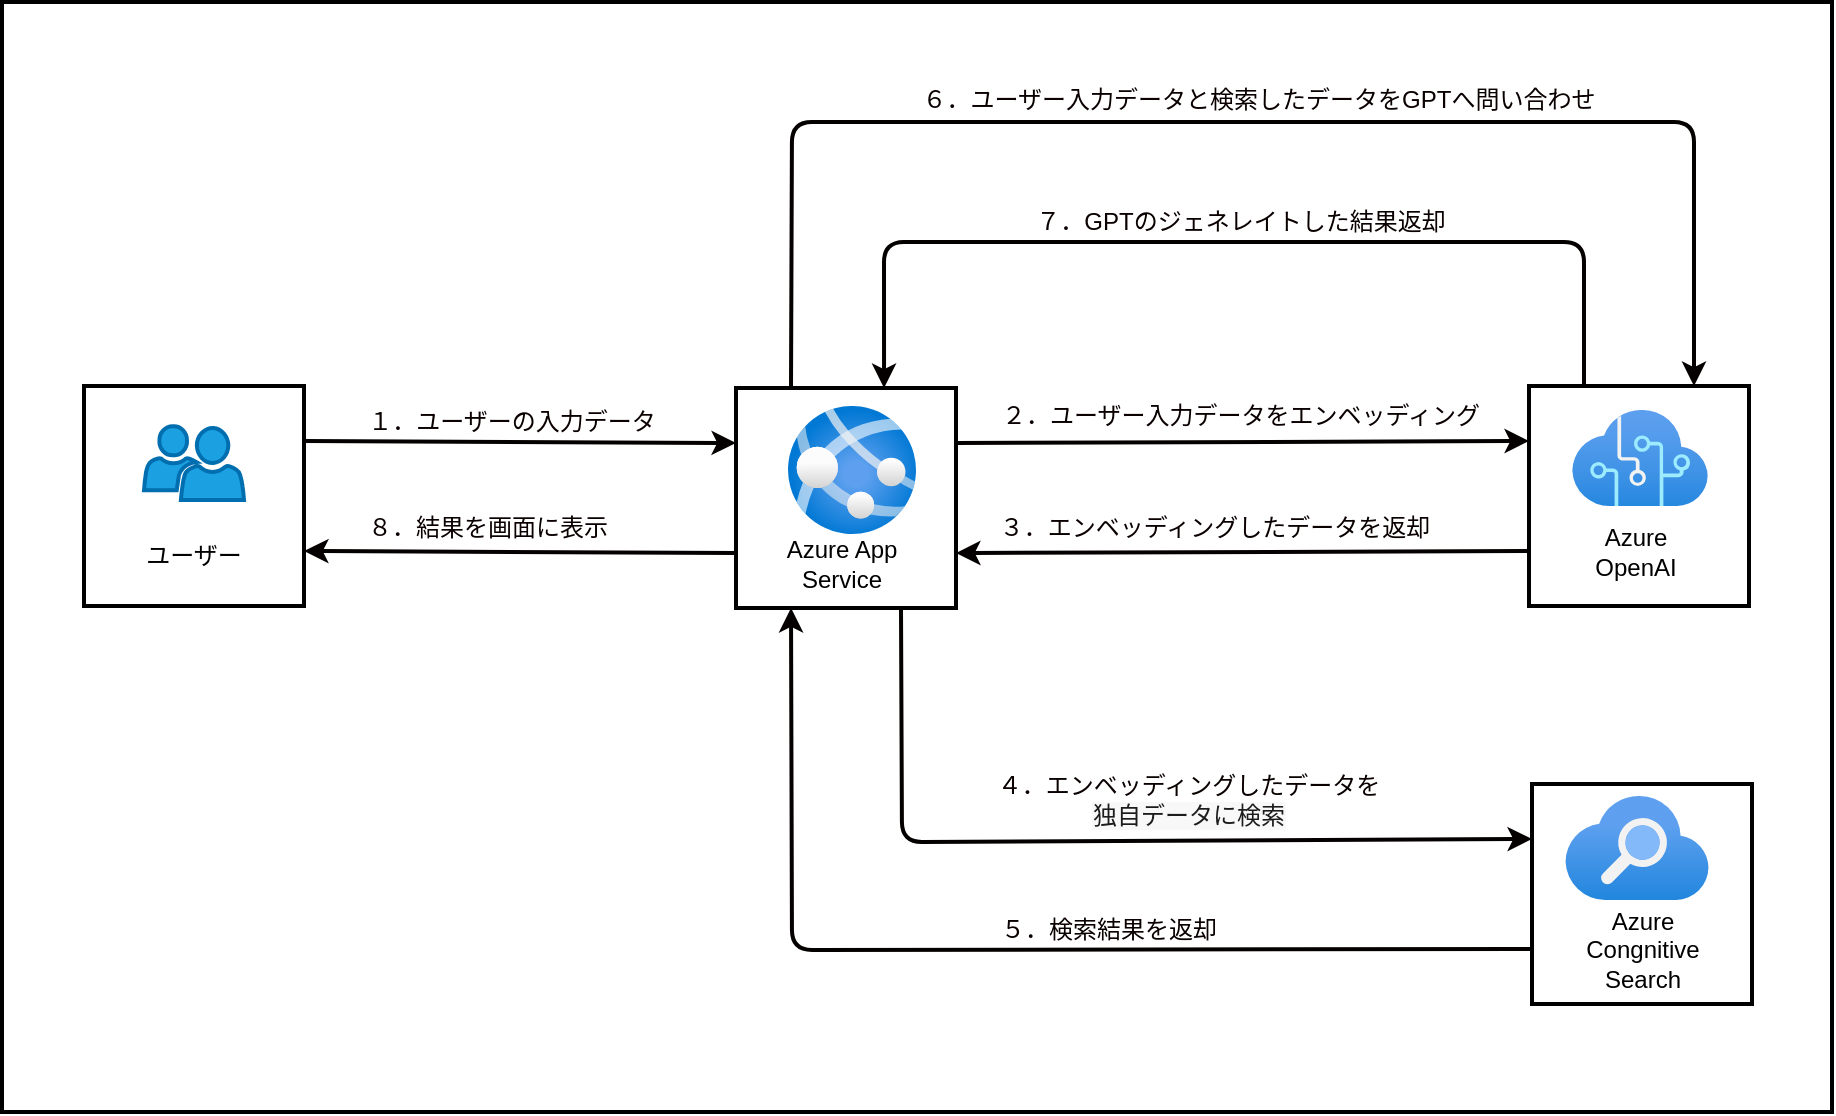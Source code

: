 <mxfile>
    <diagram id="por9MohfwFfQeXtJN1_E" name="Page-2">
        <mxGraphModel dx="2247" dy="773" grid="1" gridSize="15" guides="1" tooltips="1" connect="1" arrows="1" fold="1" page="1" pageScale="1" pageWidth="1169" pageHeight="827" background="#ffffff" math="0" shadow="0">
            <root>
                <mxCell id="0"/>
                <mxCell id="1" parent="0"/>
                <mxCell id="-BwmRktSi2XKSinmzp1O-5" style="edgeStyle=none;html=1;exitX=1;exitY=0.25;exitDx=0;exitDy=0;entryX=0;entryY=0.25;entryDx=0;entryDy=0;strokeColor=#050000;strokeWidth=2;fontSize=12;fontColor=#0a0000;movable=0;resizable=0;rotatable=0;deletable=0;editable=0;connectable=0;" edge="1" parent="1" source="JjmJdVpUNvOpBOv2gPIS-1" target="-BwmRktSi2XKSinmzp1O-3">
                    <mxGeometry relative="1" as="geometry"/>
                </mxCell>
                <mxCell id="JjmJdVpUNvOpBOv2gPIS-1" value="" style="whiteSpace=wrap;html=1;aspect=fixed;strokeColor=#000000;fillColor=none;strokeWidth=2;movable=0;resizable=0;rotatable=0;deletable=0;editable=0;connectable=0;" vertex="1" parent="1">
                    <mxGeometry x="-379" y="282" width="110" height="110" as="geometry"/>
                </mxCell>
                <mxCell id="JjmJdVpUNvOpBOv2gPIS-2" value="&lt;font color=&quot;#000000&quot;&gt;ユーザー&lt;/font&gt;" style="text;strokeColor=none;align=center;fillColor=none;html=1;verticalAlign=middle;whiteSpace=wrap;rounded=0;strokeWidth=2;movable=0;resizable=0;rotatable=0;deletable=0;editable=0;connectable=0;" vertex="1" parent="1">
                    <mxGeometry x="-354" y="352" width="60" height="30" as="geometry"/>
                </mxCell>
                <mxCell id="JjmJdVpUNvOpBOv2gPIS-3" value="" style="pointerEvents=1;shadow=0;dashed=0;html=1;strokeColor=#006EAF;labelPosition=center;verticalLabelPosition=bottom;verticalAlign=top;align=center;fillColor=#1ba1e2;shape=mxgraph.mscae.intune.user_group;strokeWidth=2;fontColor=#ffffff;movable=0;resizable=0;rotatable=0;deletable=0;editable=0;connectable=0;" vertex="1" parent="1">
                    <mxGeometry x="-349" y="302" width="50" height="37" as="geometry"/>
                </mxCell>
                <mxCell id="-BwmRktSi2XKSinmzp1O-12" style="edgeStyle=none;html=1;exitX=0;exitY=0.75;exitDx=0;exitDy=0;entryX=0.25;entryY=1;entryDx=0;entryDy=0;strokeColor=#050000;strokeWidth=2;fontSize=12;fontColor=#000000;movable=0;resizable=0;rotatable=0;deletable=0;editable=0;connectable=0;" edge="1" parent="1" source="gb7tiaROruX_CZTx3hP2-1" target="-BwmRktSi2XKSinmzp1O-3">
                    <mxGeometry relative="1" as="geometry">
                        <Array as="points">
                            <mxPoint x="-25" y="564"/>
                        </Array>
                    </mxGeometry>
                </mxCell>
                <mxCell id="gb7tiaROruX_CZTx3hP2-1" value="" style="whiteSpace=wrap;html=1;aspect=fixed;strokeColor=#000000;fillColor=none;strokeWidth=2;movable=0;resizable=0;rotatable=0;deletable=0;editable=0;connectable=0;fontColor=#000000;" vertex="1" parent="1">
                    <mxGeometry x="345" y="481" width="110" height="110" as="geometry"/>
                </mxCell>
                <mxCell id="gb7tiaROruX_CZTx3hP2-2" value="&lt;font color=&quot;#000000&quot;&gt;Azure Congnitive Search&lt;/font&gt;" style="text;strokeColor=none;align=center;fillColor=none;html=1;verticalAlign=middle;whiteSpace=wrap;rounded=0;strokeWidth=2;movable=0;resizable=0;rotatable=0;deletable=0;editable=0;connectable=0;fontColor=#000000;" vertex="1" parent="1">
                    <mxGeometry x="361.5" y="549" width="77" height="30" as="geometry"/>
                </mxCell>
                <mxCell id="gb7tiaROruX_CZTx3hP2-3" value="" style="aspect=fixed;html=1;points=[];align=center;image;fontSize=12;image=img/lib/azure2/app_services/Search_Services.svg;movable=0;resizable=0;rotatable=0;deletable=0;editable=0;connectable=0;" vertex="1" parent="1">
                    <mxGeometry x="361.5" y="487" width="72" height="52" as="geometry"/>
                </mxCell>
                <mxCell id="3jNlruqY9WIvpsbPrt8c-1" value="" style="aspect=fixed;html=1;points=[];align=center;image;fontSize=12;image=img/lib/azure2/ai_machine_learning/Cognitive_Services.svg;movable=0;resizable=0;rotatable=0;deletable=0;editable=0;connectable=0;" vertex="1" parent="1">
                    <mxGeometry x="365" y="294" width="68" height="48" as="geometry"/>
                </mxCell>
                <mxCell id="-BwmRktSi2XKSinmzp1O-7" style="edgeStyle=none;html=1;exitX=0;exitY=0.75;exitDx=0;exitDy=0;entryX=1;entryY=0.75;entryDx=0;entryDy=0;strokeColor=#050000;strokeWidth=2;fontSize=12;fontColor=#0a0000;movable=0;resizable=0;rotatable=0;deletable=0;editable=0;connectable=0;" edge="1" parent="1" source="3jNlruqY9WIvpsbPrt8c-2" target="-BwmRktSi2XKSinmzp1O-3">
                    <mxGeometry relative="1" as="geometry"/>
                </mxCell>
                <mxCell id="-BwmRktSi2XKSinmzp1O-14" style="edgeStyle=none;html=1;exitX=0.25;exitY=0;exitDx=0;exitDy=0;entryX=0.673;entryY=0;entryDx=0;entryDy=0;entryPerimeter=0;strokeColor=#050000;strokeWidth=2;fontSize=12;fontColor=#000000;movable=0;resizable=0;rotatable=0;deletable=0;editable=0;connectable=0;" edge="1" parent="1" source="3jNlruqY9WIvpsbPrt8c-2" target="-BwmRktSi2XKSinmzp1O-3">
                    <mxGeometry relative="1" as="geometry">
                        <Array as="points">
                            <mxPoint x="371" y="210"/>
                            <mxPoint x="21" y="210"/>
                        </Array>
                    </mxGeometry>
                </mxCell>
                <mxCell id="3jNlruqY9WIvpsbPrt8c-2" value="" style="whiteSpace=wrap;html=1;aspect=fixed;strokeColor=#000000;fillColor=none;strokeWidth=2;movable=0;resizable=0;rotatable=0;deletable=0;editable=0;connectable=0;fontColor=#000000;" vertex="1" parent="1">
                    <mxGeometry x="343.5" y="282" width="110" height="110" as="geometry"/>
                </mxCell>
                <mxCell id="3jNlruqY9WIvpsbPrt8c-3" value="&lt;font color=&quot;#000000&quot;&gt;Azure OpenAI&lt;/font&gt;" style="text;strokeColor=none;align=center;fillColor=none;html=1;verticalAlign=middle;whiteSpace=wrap;rounded=0;strokeWidth=2;movable=0;resizable=0;rotatable=0;deletable=0;editable=0;connectable=0;fontColor=#000000;" vertex="1" parent="1">
                    <mxGeometry x="367" y="350" width="60" height="30" as="geometry"/>
                </mxCell>
                <mxCell id="3jNlruqY9WIvpsbPrt8c-12" value="&lt;div style=&quot;text-align: left;&quot;&gt;&lt;font color=&quot;#0a0000&quot;&gt;２．ユーザー入力データを&lt;span style=&quot;font-family: &amp;quot;Google Sans&amp;quot;, arial, sans-serif;&quot;&gt;エンベッディング&lt;/span&gt;&lt;/font&gt;&lt;/div&gt;" style="text;strokeColor=none;align=center;fillColor=none;html=1;verticalAlign=middle;whiteSpace=wrap;rounded=0;strokeWidth=2;movable=0;resizable=0;rotatable=0;deletable=0;editable=0;connectable=0;" vertex="1" parent="1">
                    <mxGeometry x="72" y="282" width="255" height="30" as="geometry"/>
                </mxCell>
                <mxCell id="3jNlruqY9WIvpsbPrt8c-13" value="&lt;div style=&quot;text-align: left;&quot;&gt;&lt;font color=&quot;#0a0000&quot;&gt;１．ユーザーの入力データ&lt;/font&gt;&lt;/div&gt;" style="text;strokeColor=none;align=center;fillColor=none;html=1;verticalAlign=middle;whiteSpace=wrap;rounded=0;strokeWidth=2;movable=0;resizable=0;rotatable=0;deletable=0;editable=0;connectable=0;" vertex="1" parent="1">
                    <mxGeometry x="-240" y="285" width="150" height="30" as="geometry"/>
                </mxCell>
                <mxCell id="3jNlruqY9WIvpsbPrt8c-14" value="&lt;div style=&quot;text-align: left;&quot;&gt;&lt;font color=&quot;#0a0000&quot;&gt;４．&lt;span style=&quot;font-family: &amp;quot;Google Sans&amp;quot;, arial, sans-serif;&quot;&gt;エンベッディングしたデータを&lt;/span&gt;&lt;/font&gt;&lt;/div&gt;&lt;span style=&quot;color: rgb(29, 28, 29); font-family: NotoSansJP, Slack-Lato, Slack-Fractions, appleLogo, sans-serif; font-variant-ligatures: common-ligatures; text-align: left; background-color: rgb(248, 248, 248);&quot;&gt;&lt;font style=&quot;font-size: 12px;&quot;&gt;独自データに検索&lt;/font&gt;&lt;/span&gt;" style="text;strokeColor=none;align=center;fillColor=none;html=1;verticalAlign=middle;whiteSpace=wrap;rounded=0;strokeWidth=2;movable=0;resizable=0;rotatable=0;deletable=0;editable=0;connectable=0;" vertex="1" parent="1">
                    <mxGeometry x="46" y="474" width="255" height="30" as="geometry"/>
                </mxCell>
                <mxCell id="3jNlruqY9WIvpsbPrt8c-15" value="" style="endArrow=classic;html=1;strokeColor=#050000;strokeWidth=2;fontSize=12;fontColor=#0a0000;exitX=1;exitY=0.25;exitDx=0;exitDy=0;entryX=0;entryY=0.25;entryDx=0;entryDy=0;movable=0;resizable=0;rotatable=0;deletable=0;editable=0;connectable=0;" edge="1" parent="1" source="-BwmRktSi2XKSinmzp1O-3" target="3jNlruqY9WIvpsbPrt8c-2">
                    <mxGeometry width="50" height="50" relative="1" as="geometry">
                        <mxPoint x="495" y="410" as="sourcePoint"/>
                        <mxPoint x="405" y="308" as="targetPoint"/>
                        <Array as="points"/>
                    </mxGeometry>
                </mxCell>
                <mxCell id="3jNlruqY9WIvpsbPrt8c-17" value="&lt;div style=&quot;text-align: left;&quot;&gt;&lt;font color=&quot;#0a0000&quot;&gt;５．検索結果を返却&lt;/font&gt;&lt;/div&gt;" style="text;strokeColor=none;align=center;fillColor=none;html=1;verticalAlign=middle;whiteSpace=wrap;rounded=0;strokeWidth=2;movable=0;resizable=0;rotatable=0;deletable=0;editable=0;connectable=0;" vertex="1" parent="1">
                    <mxGeometry x="75" y="539" width="117" height="30" as="geometry"/>
                </mxCell>
                <mxCell id="xbHrHdVpgHgv0ex3LChe-1" value="&lt;div style=&quot;text-align: left;&quot;&gt;&lt;font color=&quot;#0a0000&quot;&gt;３．&lt;span style=&quot;font-family: &amp;quot;Google Sans&amp;quot;, arial, sans-serif;&quot;&gt;エンベッディングしたデータを返却&lt;/span&gt;&lt;/font&gt;&lt;/div&gt;" style="text;strokeColor=none;align=center;fillColor=none;html=1;verticalAlign=middle;whiteSpace=wrap;rounded=0;strokeWidth=2;movable=0;resizable=0;rotatable=0;deletable=0;editable=0;connectable=0;" vertex="1" parent="1">
                    <mxGeometry x="59" y="338" width="255" height="30" as="geometry"/>
                </mxCell>
                <mxCell id="-BwmRktSi2XKSinmzp1O-1" value="&lt;font color=&quot;#000000&quot;&gt;Azure App Service&lt;/font&gt;" style="text;strokeColor=none;align=center;fillColor=none;html=1;verticalAlign=middle;whiteSpace=wrap;rounded=0;strokeWidth=2;movable=0;resizable=0;rotatable=0;deletable=0;editable=0;connectable=0;fontColor=#000000;" vertex="1" parent="1">
                    <mxGeometry x="-30" y="356" width="60" height="30" as="geometry"/>
                </mxCell>
                <mxCell id="-BwmRktSi2XKSinmzp1O-2" value="" style="aspect=fixed;html=1;points=[];align=center;image;fontSize=12;image=img/lib/azure2/app_services/App_Services.svg;strokeColor=#000000;strokeWidth=2;fontColor=#000000;fillColor=none;movable=0;resizable=0;rotatable=0;deletable=0;editable=0;connectable=0;" vertex="1" parent="1">
                    <mxGeometry x="-27" y="292" width="64" height="64" as="geometry"/>
                </mxCell>
                <mxCell id="-BwmRktSi2XKSinmzp1O-6" style="edgeStyle=none;html=1;exitX=0;exitY=0.75;exitDx=0;exitDy=0;entryX=1;entryY=0.75;entryDx=0;entryDy=0;strokeColor=#050000;strokeWidth=2;fontSize=12;fontColor=#0a0000;movable=0;resizable=0;rotatable=0;deletable=0;editable=0;connectable=0;" edge="1" parent="1" source="-BwmRktSi2XKSinmzp1O-3" target="JjmJdVpUNvOpBOv2gPIS-1">
                    <mxGeometry relative="1" as="geometry"/>
                </mxCell>
                <mxCell id="-BwmRktSi2XKSinmzp1O-11" style="edgeStyle=none;html=1;exitX=0.75;exitY=1;exitDx=0;exitDy=0;entryX=0;entryY=0.25;entryDx=0;entryDy=0;strokeColor=#050000;strokeWidth=2;fontSize=12;fontColor=#000000;movable=0;resizable=0;rotatable=0;deletable=0;editable=0;connectable=0;" edge="1" parent="1" source="-BwmRktSi2XKSinmzp1O-3" target="gb7tiaROruX_CZTx3hP2-1">
                    <mxGeometry relative="1" as="geometry">
                        <Array as="points">
                            <mxPoint x="30" y="510"/>
                        </Array>
                    </mxGeometry>
                </mxCell>
                <mxCell id="-BwmRktSi2XKSinmzp1O-13" style="edgeStyle=none;html=1;exitX=0.25;exitY=0;exitDx=0;exitDy=0;entryX=0.75;entryY=0;entryDx=0;entryDy=0;strokeColor=#050000;strokeWidth=2;fontSize=12;fontColor=#000000;movable=0;resizable=0;rotatable=0;deletable=0;editable=0;connectable=0;" edge="1" parent="1" source="-BwmRktSi2XKSinmzp1O-3" target="3jNlruqY9WIvpsbPrt8c-2">
                    <mxGeometry relative="1" as="geometry">
                        <Array as="points">
                            <mxPoint x="-25" y="150"/>
                            <mxPoint x="426" y="150"/>
                        </Array>
                    </mxGeometry>
                </mxCell>
                <mxCell id="-BwmRktSi2XKSinmzp1O-3" value="" style="whiteSpace=wrap;html=1;aspect=fixed;strokeColor=#000000;fillColor=none;strokeWidth=2;movable=0;resizable=0;rotatable=0;deletable=0;editable=0;connectable=0;fontColor=#000000;" vertex="1" parent="1">
                    <mxGeometry x="-53" y="283" width="110" height="110" as="geometry"/>
                </mxCell>
                <mxCell id="-BwmRktSi2XKSinmzp1O-15" value="&lt;div style=&quot;text-align: left;&quot;&gt;&lt;font color=&quot;#0a0000&quot;&gt;６．&lt;font face=&quot;Google Sans, arial, sans-serif&quot;&gt;ユーザー入力データと検索したデータをGPTへ問い合わせ&lt;/font&gt;&lt;/font&gt;&lt;/div&gt;" style="text;strokeColor=none;align=center;fillColor=none;html=1;verticalAlign=middle;whiteSpace=wrap;rounded=0;strokeWidth=2;movable=0;resizable=0;rotatable=0;deletable=0;editable=0;connectable=0;" vertex="1" parent="1">
                    <mxGeometry x="28" y="124" width="361" height="30" as="geometry"/>
                </mxCell>
                <mxCell id="-BwmRktSi2XKSinmzp1O-16" value="&lt;div style=&quot;text-align: left;&quot;&gt;&lt;font color=&quot;#0a0000&quot;&gt;７．&lt;font face=&quot;Google Sans, arial, sans-serif&quot;&gt;GPTの&lt;/font&gt;&lt;/font&gt;&lt;span style=&quot;color: rgb(10, 0, 0); font-family: &amp;quot;Google Sans&amp;quot;, arial, sans-serif; background-color: initial;&quot;&gt;ジェネレイトした結果返却&lt;/span&gt;&lt;/div&gt;" style="text;strokeColor=none;align=center;fillColor=none;html=1;verticalAlign=middle;whiteSpace=wrap;rounded=0;strokeWidth=2;movable=0;resizable=0;rotatable=0;deletable=0;editable=0;connectable=0;" vertex="1" parent="1">
                    <mxGeometry x="19" y="185" width="361" height="30" as="geometry"/>
                </mxCell>
                <mxCell id="-BwmRktSi2XKSinmzp1O-19" value="&lt;div style=&quot;text-align: left;&quot;&gt;&lt;font color=&quot;#0a0000&quot;&gt;８．結果を画面に表示&lt;/font&gt;&lt;/div&gt;" style="text;strokeColor=none;align=center;fillColor=none;html=1;verticalAlign=middle;whiteSpace=wrap;rounded=0;strokeWidth=2;movable=0;resizable=0;rotatable=0;deletable=0;editable=0;connectable=0;" vertex="1" parent="1">
                    <mxGeometry x="-252" y="338" width="150" height="30" as="geometry"/>
                </mxCell>
                <mxCell id="-BwmRktSi2XKSinmzp1O-21" value="" style="rounded=0;whiteSpace=wrap;html=1;labelBackgroundColor=none;fontSize=12;fontColor=#000000;fillColor=none;strokeWidth=2;strokeColor=#000000;movable=1;resizable=1;rotatable=1;deletable=1;editable=1;connectable=1;" vertex="1" parent="1">
                    <mxGeometry x="-420" y="90" width="915" height="555" as="geometry"/>
                </mxCell>
            </root>
        </mxGraphModel>
    </diagram>
</mxfile>